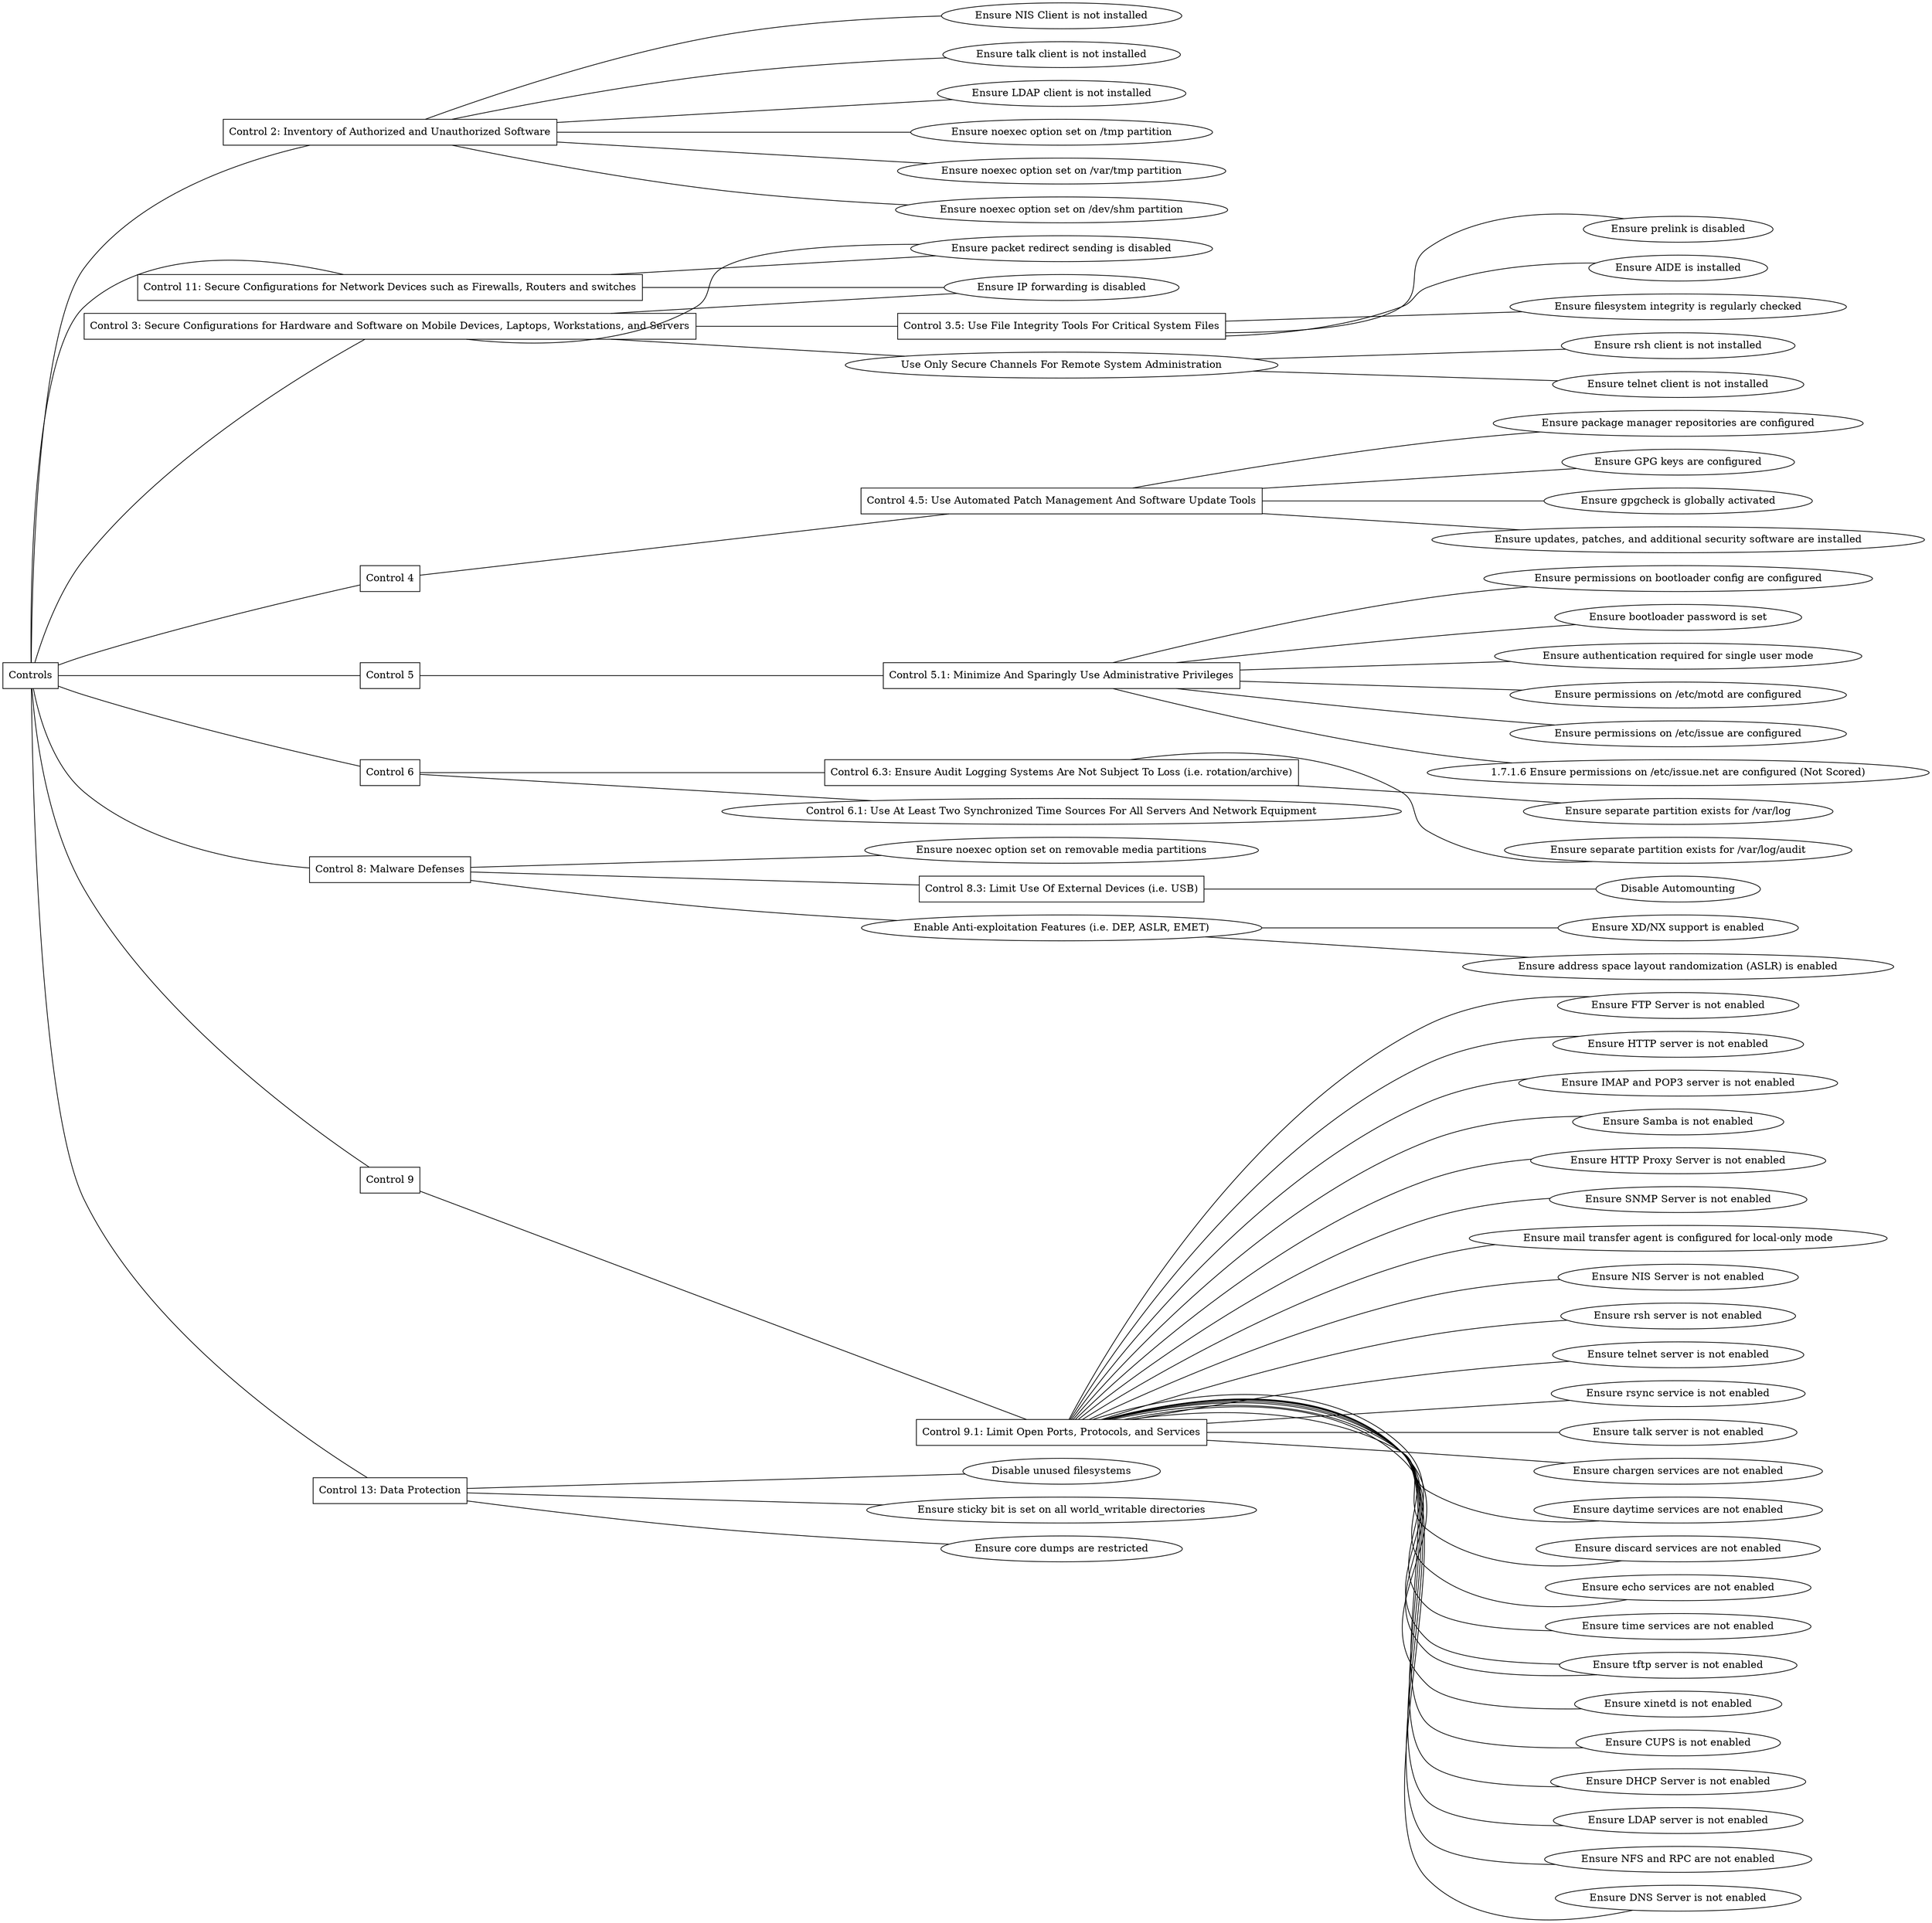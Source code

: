 graph controls {
    rankdir=LR;

    controls [label="Controls", shape=box]

    control_2 [label="Control 2: Inventory of Authorized and Unauthorized Software", shape=box]
    controls -- control_2

    tmp_noexec [label="Ensure noexec option set on /tmp partition"]
    control_2 -- tmp_noexec
    var_tmp_noexec [label="Ensure noexec option set on /var/tmp partition"]
    control_2 -- var_tmp_noexec
    dev_shm_noexec [label="Ensure noexec option set on /dev/shm partition"]
    control_2 -- dev_shm_noexec
    ybind_remove [label="Ensure NIS Client is not installed"]
    control_2 -- ybind_remove
    talk_remove [label="Ensure talk client is not installed"]
    control_2 -- talk_remove
    ldap_remove [label="Ensure LDAP client is not installed"]
    control_2 -- ldap_remove

    control_3 [label="Control 3: Secure Configurations for Hardware and Software on Mobile Devices, Laptops, Workstations, and Servers", shape=box]
    controls -- control_3

    disable_ip_forwarding [label="Ensure IP forwarding is disabled"]
    control_3 -- disable_ip_forwarding

    disabel_packet_redirect [label="Ensure packet redirect sending is disabled"]
    control_3 -- disabel_packet_redirect

    control_3_4 [label="Use Only Secure Channels For Remote System Administration"]
    control_3 -- control_3_4
    rsh_remove [label="Ensure rsh client is not installed"]
    control_3_4 -- rsh_remove
    telnet_remove [label="Ensure telnet client is not installed"]
    control_3_4 -- telnet_remove

    control_3_5 [label="Control 3.5: Use File Integrity Tools For Critical System Files", shape=box]
    control_3 -- control_3_5
    install_AIDE [label="Ensure AIDE is installed"]
    control_3_5 -- install_AIDE
    integrity_check [label="Ensure filesystem integrity is regularly checked"]
    control_3_5 -- integrity_check
    prelink [label="Ensure prelink is disabled"]
    control_3_5 -- prelink

    control_4 [label="Control 4", shape=box]
    controls -- control_4

    control_4_5 [label="Control 4.5: Use Automated Patch Management And Software Update Tools", shape=box]
    control_4 -- control_4_5
    config_yum [label="Ensure package manager repositories are configured"]
    control_4_5 -- config_yum
    yum_gpg [label="Ensure GPG keys are configured"]
    control_4_5 -- yum_gpg
    yum_gpg_check [label="Ensure gpgcheck is globally activated"]
    control_4_5 -- yum_gpg_check
    yum_security_update [label="Ensure updates, patches, and additional security software are installed"]
    control_4_5 -- yum_security_update

    control_5 [label="Control 5", shape=box]
    controls -- control_5

    control_5_1 [label="Control 5.1: Minimize And Sparingly Use Administrative Privileges", shape=box]
    control_5 -- control_5_1
    bootloader_perms [label="Ensure permissions on bootloader config are configured"]
    control_5_1 -- bootloader_perms
    bootloader_passwd [label="Ensure bootloader password is set"]
    control_5_1 -- bootloader_passwd
    single_user_mode_auth [label="Ensure authentication required for single user mode"]
    control_5_1 -- single_user_mode_auth
    etc_motd_perms [label="Ensure permissions on /etc/motd are configured"]
    control_5_1 -- etc_motd_perms
    etc_issue_perms [label="Ensure permissions on /etc/issue are configured"]
    control_5_1 -- etc_issue_perms
    etc_issuenet_perms [label="1.7.1.6 Ensure permissions on /etc/issue.net are configured (Not Scored)"]
    control_5_1 -- etc_issuenet_perms

    control_6 [label="Control 6", shape=box]
    controls -- control_6

    control_6_1 [label="Control 6.1: Use At Least Two Synchronized Time Sources For All Servers And Network Equipment"]
    control_6 -- control_6_1

    control_6_3 [label="Control 6.3: Ensure Audit Logging Systems Are Not Subject To Loss (i.e. rotation/archive)", shape=box]
    control_6 -- control_6_3
    var_log_partition [label="Ensure separate partition exists for /var/log"]
    control_6_3 -- var_log_partition
    var_log_audit_partition [label="Ensure separate partition exists for /var/log/audit"]
    control_6_3 -- var_log_audit_partition

    control_8 [label="Control 8: Malware Defenses", shape=box]
    controls -- control_8
    removable_media_noexec [label="Ensure noexec option set on removable media partitions"]
    control_8 -- removable_media_noexec

    control_8_3  [label="Control 8.3: Limit Use Of External Devices (i.e. USB)", shape=box]
    control_8 -- control_8_3
    disable_automounting [label="Disable Automounting"]
    control_8_3 -- disable_automounting

    control_8_4 [label="Enable Anti-exploitation Features (i.e. DEP, ASLR, EMET)"]
    control_8 -- control_8_4
    no_execute [label="Ensure XD/NX support is enabled"]
    control_8_4 -- no_execute
    aslr [label="Ensure address space layout randomization (ASLR) is enabled"]
    control_8_4 -- aslr

    control_9 [label="Control 9", shape=box]
    controls -- control_9

    control_9_1 [label="Control 9.1: Limit Open Ports, Protocols, and Services", shape=box]
    control_9 -- control_9_1
    chargen_disabled [label="Ensure chargen services are not enabled"]
    control_9_1 -- chargen_disabled
    daytime_disabled [label="Ensure daytime services are not enabled"]
    control_9_1 -- daytime_disabled
    discard_disabled [label="Ensure discard services are not enabled"]
    control_9_1 -- discard_disabled
    echo_disabled [label="Ensure echo services are not enabled"]
    control_9_1 -- echo_disabled
    time_disabled [label="Ensure time services are not enabled"]
    control_9_1 -- time_disabled
    tftp_disabled [label="Ensure tftp server is not enabled"]
    control_9_1 -- tftp_disabled
    xinetd_disabled [label="Ensure xinetd is not enabled"]
    control_9_1 -- xinetd_disabled
    cups_disabled [label="Ensure CUPS is not enabled"]
    control_9_1 -- cups_disabled
    dhcpd_disabled [label="Ensure DHCP Server is not enabled"]
    control_9_1 -- dhcpd_disabled
    slapd_disabled [label="Ensure LDAP server is not enabled"]
    control_9_1 -- slapd_disabled
    nfs_disabled [label="Ensure NFS and RPC are not enabled"]
    control_9_1 -- nfs_disabled
    named_disabled [label="Ensure DNS Server is not enabled"]
    control_9_1 -- named_disabled
    vsftpd_disabled [label="Ensure FTP Server is not enabled"]
    control_9_1 -- vsftpd_disabled
    httpd_disabled [label="Ensure HTTP server is not enabled"]
    control_9_1 -- httpd_disabled
    dovcot_disabled [label="Ensure IMAP and POP3 server is not enabled"]
    control_9_1 -- dovcot_disabled
    smb_disabled [label="Ensure Samba is not enabled"]
    control_9_1 -- smb_disabled
    squid_disabled [label="Ensure HTTP Proxy Server is not enabled"]
    control_9_1 -- squid_disabled
    snmpd_disabled [label="Ensure SNMP Server is not enabled"]
    control_9_1 -- snmpd_disabled
    mta_loopback_only [label="Ensure mail transfer agent is configured for local-only mode"]
    control_9_1 -- mta_loopback_only
    ypserv_disabled [label="Ensure NIS Server is not enabled"]
    control_9_1 -- ypserv_disabled
    rsh_disabled [label="Ensure rsh server is not enabled"]
    control_9_1 -- rsh_disabled
    telnet_disabled [label="Ensure telnet server is not enabled"]
    control_9_1 -- telnet_disabled
    tftp_disabled [label="Ensure tftp server is not enabled"]
    control_9_1 -- tftp_disabled
    rsync_disabled [label="Ensure rsync service is not enabled"]
    control_9_1 -- rsync_disabled
    ntalk_disabled [label="Ensure talk server is not enabled"]
    control_9_1 -- ntalk_disabled

    control_11 [label="Control 11: Secure Configurations for Network Devices such as Firewalls, Routers and switches", shape=box]
    controls -- control_11

    control_11 -- disable_ip_forwarding
    control_11 -- disabel_packet_redirect

    control_13 [label="Control 13: Data Protection", shape=box]
    controls -- control_13
    disbale_fs [label="Disable unused filesystems"]
    control_13 -- disbale_fs
    sticky_bit [label="Ensure sticky bit is set on all world_writable directories"]
    control_13 -- sticky_bit
    core_dump [label="Ensure core dumps are restricted"]
    control_13 -- core_dump
}
